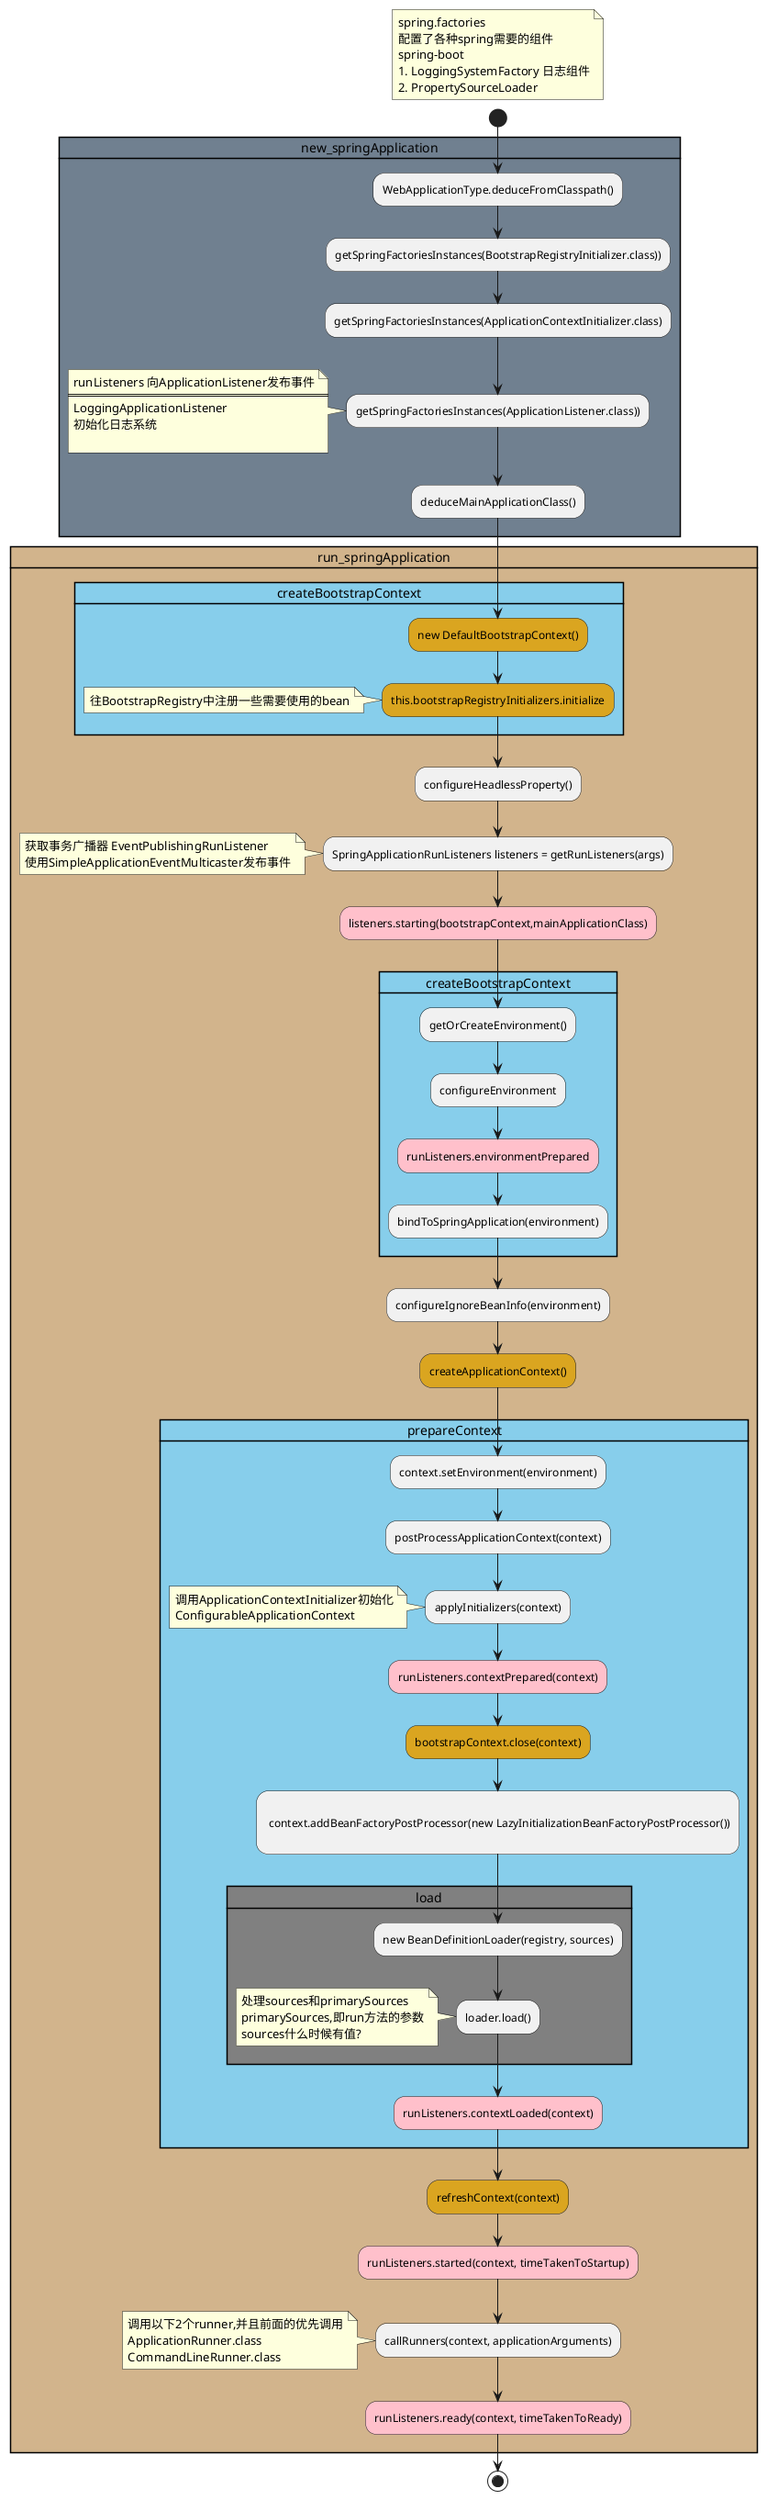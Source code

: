 @startuml
'https://plantuml.com/activity-diagram-beta

floating note
spring.factories
配置了各种spring需要的组件
spring-boot
#LoggingSystemFactory 日志组件
#PropertySourceLoader
end note

start



card new_springApplication #SlateGray {

    :WebApplicationType.deduceFromClasspath();

    :getSpringFactoriesInstances(BootstrapRegistryInitializer.class));

    :getSpringFactoriesInstances(ApplicationContextInitializer.class);

    :getSpringFactoriesInstances(ApplicationListener.class));
    note
    runListeners 向ApplicationListener发布事件
    ====
    LoggingApplicationListener
    初始化日志系统

    end note

    :deduceMainApplicationClass();
}


card run_springApplication #tan {
    card createBootstrapContext #skyblue{
        #GoldenRod:new DefaultBootstrapContext();
        #GoldenRod:this.bootstrapRegistryInitializers.initialize;
        note
        往BootstrapRegistry中注册一些需要使用的bean
        end note
    }

    :configureHeadlessProperty();

    :SpringApplicationRunListeners listeners = getRunListeners(args);
    note
    获取事务广播器 EventPublishingRunListener
    使用SimpleApplicationEventMulticaster发布事件
    end note

    #pink:listeners.starting(bootstrapContext,mainApplicationClass);

    card createBootstrapContext #skyblue{
        :getOrCreateEnvironment();
        :configureEnvironment;
        #pink:runListeners.environmentPrepared;
        :bindToSpringApplication(environment);
    }

    :configureIgnoreBeanInfo(environment);

    #GoldenRod:createApplicationContext();

    card prepareContext #skyblue{
        :context.setEnvironment(environment);
        :postProcessApplicationContext(context);
        :applyInitializers(context);
        note
        调用ApplicationContextInitializer初始化
        ConfigurableApplicationContext
        end note
        #pink:runListeners.contextPrepared(context);
        #GoldenRod:bootstrapContext.close(context);
        :
         context.addBeanFactoryPostProcessor(new LazyInitializationBeanFactoryPostProcessor())
        ;
        card load #gray {
            :new BeanDefinitionLoader(registry, sources);
            :loader.load();
            note
            处理sources和primarySources
            primarySources,即run方法的参数
            sources什么时候有值?
            end note            
        }
        #pink:runListeners.contextLoaded(context);
    }
    #GoldenRod:refreshContext(context);
    #pink:runListeners.started(context, timeTakenToStartup);
    :callRunners(context, applicationArguments);
    note
    调用以下2个runner,并且前面的优先调用
    ApplicationRunner.class
    CommandLineRunner.class
    end note
    #pink:runListeners.ready(context, timeTakenToReady);
}











stop

@enduml
